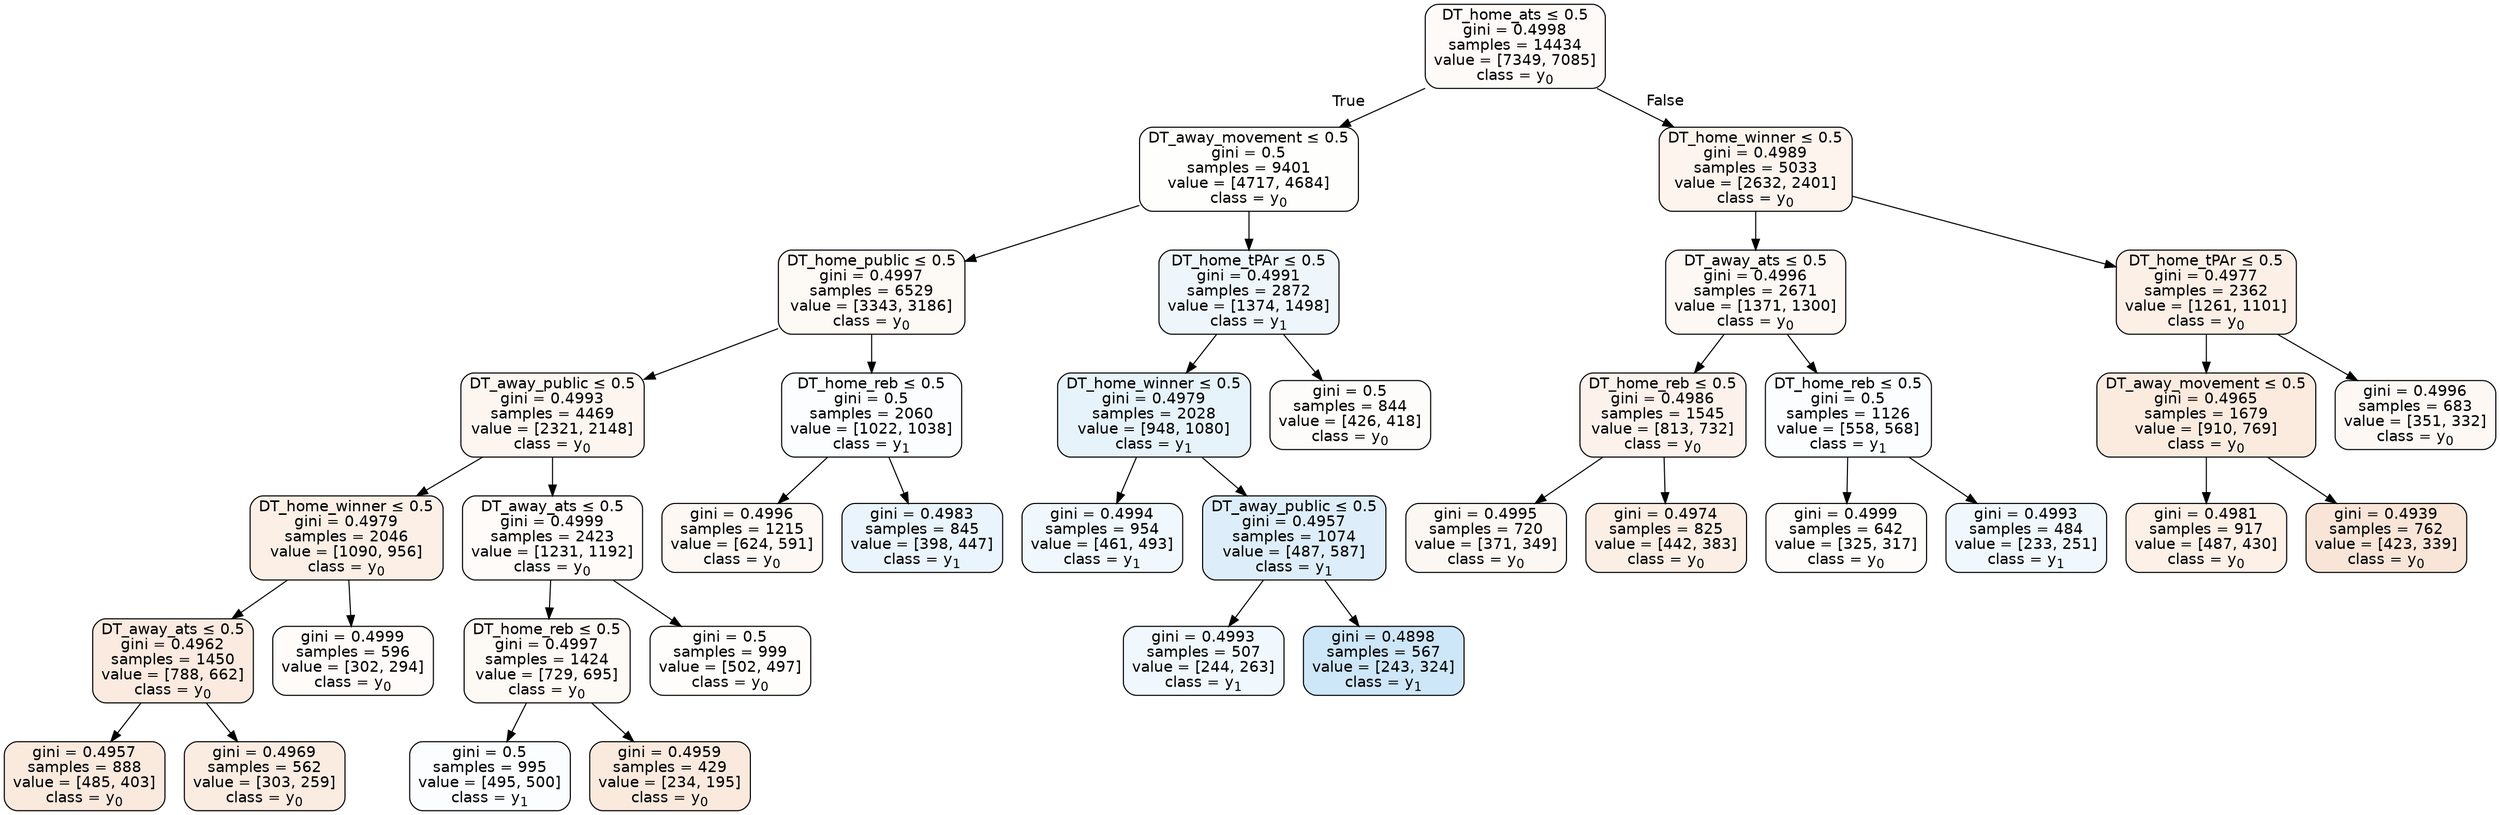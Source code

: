 digraph Tree {
node [shape=box, style="filled, rounded", color="black", fontname=helvetica] ;
edge [fontname=helvetica] ;
0 [label=<DT_home_ats &le; 0.5<br/>gini = 0.4998<br/>samples = 14434<br/>value = [7349, 7085]<br/>class = y<SUB>0</SUB>>, fillcolor="#e5813909"] ;
1 [label=<DT_away_movement &le; 0.5<br/>gini = 0.5<br/>samples = 9401<br/>value = [4717, 4684]<br/>class = y<SUB>0</SUB>>, fillcolor="#e5813902"] ;
0 -> 1 [labeldistance=2.5, labelangle=45, headlabel="True"] ;
2 [label=<DT_home_public &le; 0.5<br/>gini = 0.4997<br/>samples = 6529<br/>value = [3343, 3186]<br/>class = y<SUB>0</SUB>>, fillcolor="#e581390c"] ;
1 -> 2 ;
3 [label=<DT_away_public &le; 0.5<br/>gini = 0.4993<br/>samples = 4469<br/>value = [2321, 2148]<br/>class = y<SUB>0</SUB>>, fillcolor="#e5813913"] ;
2 -> 3 ;
4 [label=<DT_home_winner &le; 0.5<br/>gini = 0.4979<br/>samples = 2046<br/>value = [1090, 956]<br/>class = y<SUB>0</SUB>>, fillcolor="#e581391f"] ;
3 -> 4 ;
5 [label=<DT_away_ats &le; 0.5<br/>gini = 0.4962<br/>samples = 1450<br/>value = [788, 662]<br/>class = y<SUB>0</SUB>>, fillcolor="#e5813929"] ;
4 -> 5 ;
6 [label=<gini = 0.4957<br/>samples = 888<br/>value = [485, 403]<br/>class = y<SUB>0</SUB>>, fillcolor="#e581392b"] ;
5 -> 6 ;
7 [label=<gini = 0.4969<br/>samples = 562<br/>value = [303, 259]<br/>class = y<SUB>0</SUB>>, fillcolor="#e5813925"] ;
5 -> 7 ;
8 [label=<gini = 0.4999<br/>samples = 596<br/>value = [302, 294]<br/>class = y<SUB>0</SUB>>, fillcolor="#e5813907"] ;
4 -> 8 ;
9 [label=<DT_away_ats &le; 0.5<br/>gini = 0.4999<br/>samples = 2423<br/>value = [1231, 1192]<br/>class = y<SUB>0</SUB>>, fillcolor="#e5813908"] ;
3 -> 9 ;
10 [label=<DT_home_reb &le; 0.5<br/>gini = 0.4997<br/>samples = 1424<br/>value = [729, 695]<br/>class = y<SUB>0</SUB>>, fillcolor="#e581390c"] ;
9 -> 10 ;
11 [label=<gini = 0.5<br/>samples = 995<br/>value = [495, 500]<br/>class = y<SUB>1</SUB>>, fillcolor="#399de503"] ;
10 -> 11 ;
12 [label=<gini = 0.4959<br/>samples = 429<br/>value = [234, 195]<br/>class = y<SUB>0</SUB>>, fillcolor="#e581392a"] ;
10 -> 12 ;
13 [label=<gini = 0.5<br/>samples = 999<br/>value = [502, 497]<br/>class = y<SUB>0</SUB>>, fillcolor="#e5813903"] ;
9 -> 13 ;
14 [label=<DT_home_reb &le; 0.5<br/>gini = 0.5<br/>samples = 2060<br/>value = [1022, 1038]<br/>class = y<SUB>1</SUB>>, fillcolor="#399de504"] ;
2 -> 14 ;
15 [label=<gini = 0.4996<br/>samples = 1215<br/>value = [624, 591]<br/>class = y<SUB>0</SUB>>, fillcolor="#e581390d"] ;
14 -> 15 ;
16 [label=<gini = 0.4983<br/>samples = 845<br/>value = [398, 447]<br/>class = y<SUB>1</SUB>>, fillcolor="#399de51c"] ;
14 -> 16 ;
17 [label=<DT_home_tPAr &le; 0.5<br/>gini = 0.4991<br/>samples = 2872<br/>value = [1374, 1498]<br/>class = y<SUB>1</SUB>>, fillcolor="#399de515"] ;
1 -> 17 ;
18 [label=<DT_home_winner &le; 0.5<br/>gini = 0.4979<br/>samples = 2028<br/>value = [948, 1080]<br/>class = y<SUB>1</SUB>>, fillcolor="#399de51f"] ;
17 -> 18 ;
19 [label=<gini = 0.4994<br/>samples = 954<br/>value = [461, 493]<br/>class = y<SUB>1</SUB>>, fillcolor="#399de511"] ;
18 -> 19 ;
20 [label=<DT_away_public &le; 0.5<br/>gini = 0.4957<br/>samples = 1074<br/>value = [487, 587]<br/>class = y<SUB>1</SUB>>, fillcolor="#399de52b"] ;
18 -> 20 ;
21 [label=<gini = 0.4993<br/>samples = 507<br/>value = [244, 263]<br/>class = y<SUB>1</SUB>>, fillcolor="#399de512"] ;
20 -> 21 ;
22 [label=<gini = 0.4898<br/>samples = 567<br/>value = [243, 324]<br/>class = y<SUB>1</SUB>>, fillcolor="#399de540"] ;
20 -> 22 ;
23 [label=<gini = 0.5<br/>samples = 844<br/>value = [426, 418]<br/>class = y<SUB>0</SUB>>, fillcolor="#e5813905"] ;
17 -> 23 ;
24 [label=<DT_home_winner &le; 0.5<br/>gini = 0.4989<br/>samples = 5033<br/>value = [2632, 2401]<br/>class = y<SUB>0</SUB>>, fillcolor="#e5813916"] ;
0 -> 24 [labeldistance=2.5, labelangle=-45, headlabel="False"] ;
25 [label=<DT_away_ats &le; 0.5<br/>gini = 0.4996<br/>samples = 2671<br/>value = [1371, 1300]<br/>class = y<SUB>0</SUB>>, fillcolor="#e581390d"] ;
24 -> 25 ;
26 [label=<DT_home_reb &le; 0.5<br/>gini = 0.4986<br/>samples = 1545<br/>value = [813, 732]<br/>class = y<SUB>0</SUB>>, fillcolor="#e5813919"] ;
25 -> 26 ;
27 [label=<gini = 0.4995<br/>samples = 720<br/>value = [371, 349]<br/>class = y<SUB>0</SUB>>, fillcolor="#e581390f"] ;
26 -> 27 ;
28 [label=<gini = 0.4974<br/>samples = 825<br/>value = [442, 383]<br/>class = y<SUB>0</SUB>>, fillcolor="#e5813922"] ;
26 -> 28 ;
29 [label=<DT_home_reb &le; 0.5<br/>gini = 0.5<br/>samples = 1126<br/>value = [558, 568]<br/>class = y<SUB>1</SUB>>, fillcolor="#399de504"] ;
25 -> 29 ;
30 [label=<gini = 0.4999<br/>samples = 642<br/>value = [325, 317]<br/>class = y<SUB>0</SUB>>, fillcolor="#e5813906"] ;
29 -> 30 ;
31 [label=<gini = 0.4993<br/>samples = 484<br/>value = [233, 251]<br/>class = y<SUB>1</SUB>>, fillcolor="#399de512"] ;
29 -> 31 ;
32 [label=<DT_home_tPAr &le; 0.5<br/>gini = 0.4977<br/>samples = 2362<br/>value = [1261, 1101]<br/>class = y<SUB>0</SUB>>, fillcolor="#e5813920"] ;
24 -> 32 ;
33 [label=<DT_away_movement &le; 0.5<br/>gini = 0.4965<br/>samples = 1679<br/>value = [910, 769]<br/>class = y<SUB>0</SUB>>, fillcolor="#e5813928"] ;
32 -> 33 ;
34 [label=<gini = 0.4981<br/>samples = 917<br/>value = [487, 430]<br/>class = y<SUB>0</SUB>>, fillcolor="#e581391e"] ;
33 -> 34 ;
35 [label=<gini = 0.4939<br/>samples = 762<br/>value = [423, 339]<br/>class = y<SUB>0</SUB>>, fillcolor="#e5813933"] ;
33 -> 35 ;
36 [label=<gini = 0.4996<br/>samples = 683<br/>value = [351, 332]<br/>class = y<SUB>0</SUB>>, fillcolor="#e581390e"] ;
32 -> 36 ;
}